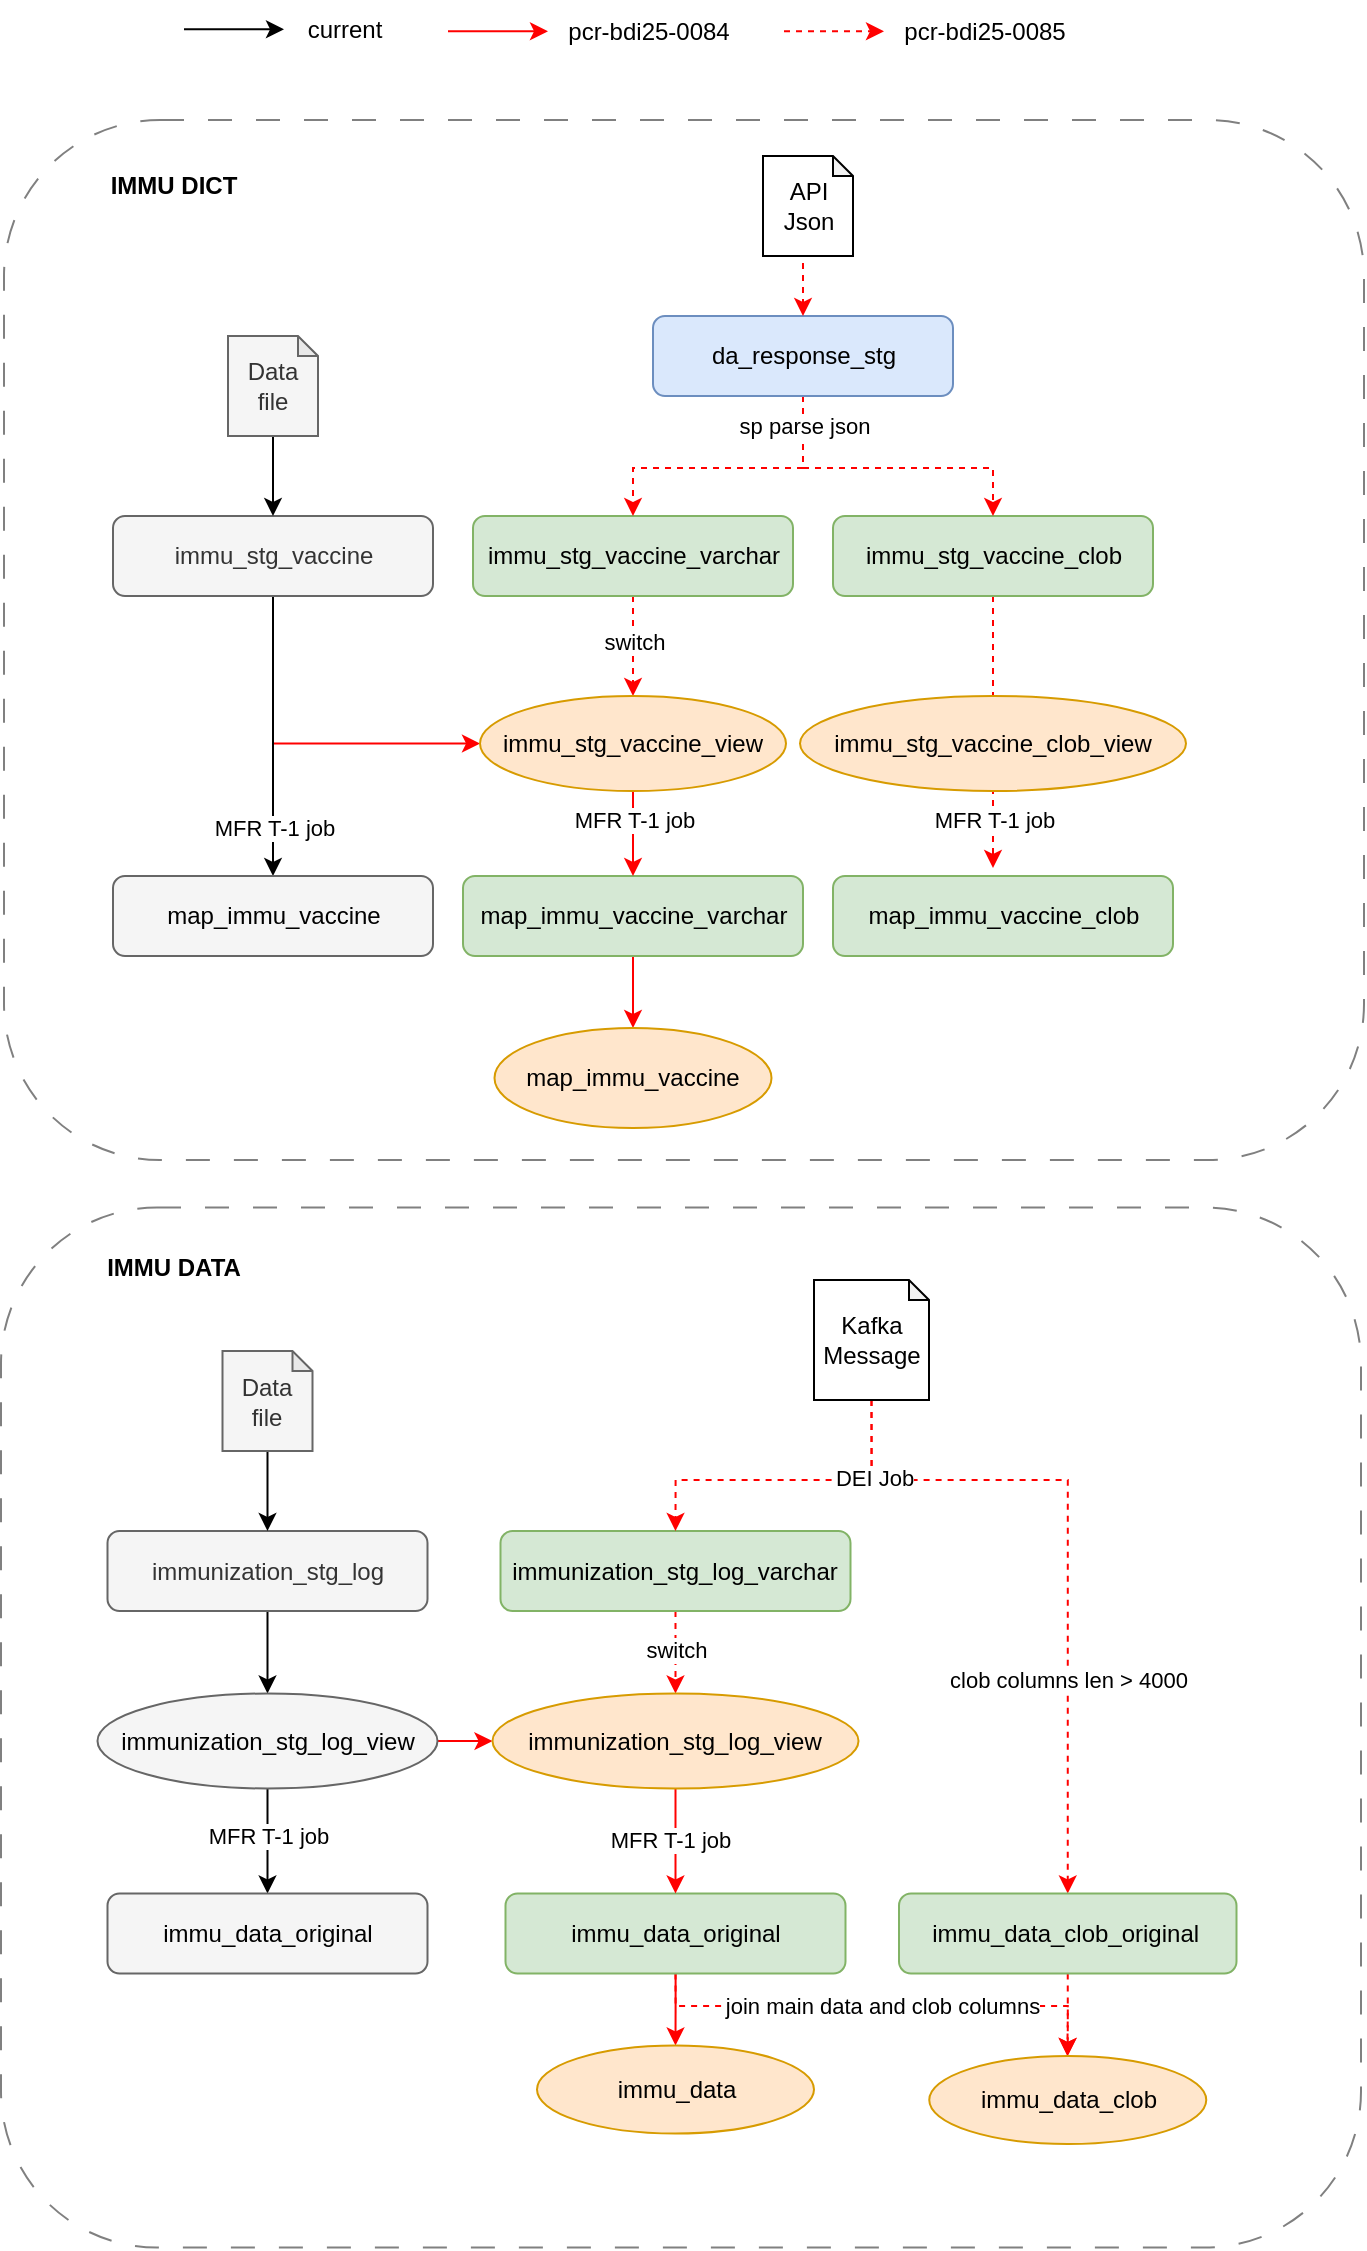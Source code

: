 <mxfile version="28.1.1">
  <diagram name="Page-1" id="vyqmrnWI04aVe6RUJope">
    <mxGraphModel dx="1058" dy="641" grid="1" gridSize="10" guides="1" tooltips="1" connect="1" arrows="1" fold="1" page="1" pageScale="1" pageWidth="827" pageHeight="1169" math="0" shadow="0">
      <root>
        <mxCell id="0" />
        <mxCell id="1" parent="0" />
        <mxCell id="eBSqDgTMy6ZVjiBXQefT-5" value="" style="rounded=1;whiteSpace=wrap;html=1;fillColor=none;dashed=1;dashPattern=12 12;strokeColor=#808080;" vertex="1" parent="1">
          <mxGeometry x="80" y="80" width="680" height="520" as="geometry" />
        </mxCell>
        <mxCell id="eBSqDgTMy6ZVjiBXQefT-6" value="" style="rounded=1;whiteSpace=wrap;html=1;fillColor=none;dashed=1;dashPattern=12 12;strokeColor=#808080;" vertex="1" parent="1">
          <mxGeometry x="78.5" y="623.75" width="680" height="520" as="geometry" />
        </mxCell>
        <mxCell id="N7vqplmoZHJDVy9M2ljd-5" value="" style="edgeStyle=orthogonalEdgeStyle;rounded=0;orthogonalLoop=1;jettySize=auto;html=1;entryX=0.5;entryY=0;entryDx=0;entryDy=0;dashed=1;strokeColor=#FF0000;" parent="1" source="N7vqplmoZHJDVy9M2ljd-1" target="N7vqplmoZHJDVy9M2ljd-31" edge="1">
          <mxGeometry relative="1" as="geometry">
            <mxPoint x="308.017" y="368.005" as="targetPoint" />
          </mxGeometry>
        </mxCell>
        <mxCell id="N7vqplmoZHJDVy9M2ljd-14" value="switch" style="edgeLabel;html=1;align=center;verticalAlign=middle;resizable=0;points=[];" parent="N7vqplmoZHJDVy9M2ljd-5" vertex="1" connectable="0">
          <mxGeometry x="0.056" y="-2" relative="1" as="geometry">
            <mxPoint x="2" y="-4" as="offset" />
          </mxGeometry>
        </mxCell>
        <mxCell id="N7vqplmoZHJDVy9M2ljd-1" value="&lt;span style=&quot;font-size: 12px;&quot;&gt;immu_stg_vaccine_varchar&lt;/span&gt;" style="rounded=1;whiteSpace=wrap;html=1;fillColor=#d5e8d4;strokeColor=#82b366;" parent="1" vertex="1">
          <mxGeometry x="314.5" y="278" width="160" height="40" as="geometry" />
        </mxCell>
        <mxCell id="pbCMuUeHf5hgb1V7PsQA-2" style="edgeStyle=orthogonalEdgeStyle;rounded=0;orthogonalLoop=1;jettySize=auto;html=1;entryX=0;entryY=0.5;entryDx=0;entryDy=0;curved=0;strokeColor=#FF0000;" edge="1" parent="1" source="N7vqplmoZHJDVy9M2ljd-6" target="N7vqplmoZHJDVy9M2ljd-31">
          <mxGeometry relative="1" as="geometry">
            <Array as="points">
              <mxPoint x="214.5" y="392" />
            </Array>
          </mxGeometry>
        </mxCell>
        <mxCell id="pbCMuUeHf5hgb1V7PsQA-8" style="edgeStyle=orthogonalEdgeStyle;rounded=0;orthogonalLoop=1;jettySize=auto;html=1;exitX=0.5;exitY=1;exitDx=0;exitDy=0;entryX=0.5;entryY=0;entryDx=0;entryDy=0;" edge="1" parent="1" source="N7vqplmoZHJDVy9M2ljd-6" target="pbCMuUeHf5hgb1V7PsQA-5">
          <mxGeometry relative="1" as="geometry" />
        </mxCell>
        <mxCell id="pbCMuUeHf5hgb1V7PsQA-9" value="MFR T-1 job" style="edgeLabel;html=1;align=center;verticalAlign=middle;resizable=0;points=[];" vertex="1" connectable="0" parent="pbCMuUeHf5hgb1V7PsQA-8">
          <mxGeometry x="0.457" y="-2" relative="1" as="geometry">
            <mxPoint x="2" y="14" as="offset" />
          </mxGeometry>
        </mxCell>
        <mxCell id="N7vqplmoZHJDVy9M2ljd-6" value="&lt;span style=&quot;font-size: 12px;&quot;&gt;immu_stg_vaccine&lt;/span&gt;" style="rounded=1;whiteSpace=wrap;html=1;align=center;fillColor=#f5f5f5;fontColor=#333333;strokeColor=#666666;" parent="1" vertex="1">
          <mxGeometry x="134.5" y="278" width="160" height="40" as="geometry" />
        </mxCell>
        <mxCell id="N7vqplmoZHJDVy9M2ljd-13" value="" style="edgeStyle=orthogonalEdgeStyle;rounded=0;orthogonalLoop=1;jettySize=auto;html=1;entryX=0.5;entryY=0;entryDx=0;entryDy=0;strokeColor=#FF0000;" parent="1" source="N7vqplmoZHJDVy9M2ljd-10" target="N7vqplmoZHJDVy9M2ljd-33" edge="1">
          <mxGeometry relative="1" as="geometry">
            <mxPoint x="308.017" y="528.005" as="targetPoint" />
          </mxGeometry>
        </mxCell>
        <mxCell id="N7vqplmoZHJDVy9M2ljd-10" value="map_immu_vaccine_varchar" style="whiteSpace=wrap;html=1;rounded=1;fillColor=#d5e8d4;strokeColor=#82b366;" parent="1" vertex="1">
          <mxGeometry x="309.5" y="458" width="170" height="40" as="geometry" />
        </mxCell>
        <mxCell id="pbCMuUeHf5hgb1V7PsQA-25" style="edgeStyle=orthogonalEdgeStyle;rounded=0;orthogonalLoop=1;jettySize=auto;html=1;dashed=1;strokeColor=#FF0000;" edge="1" parent="1" source="N7vqplmoZHJDVy9M2ljd-17">
          <mxGeometry relative="1" as="geometry">
            <mxPoint x="574.5" y="454" as="targetPoint" />
          </mxGeometry>
        </mxCell>
        <mxCell id="pbCMuUeHf5hgb1V7PsQA-26" value="MFR job" style="edgeLabel;html=1;align=center;verticalAlign=middle;resizable=0;points=[];" vertex="1" connectable="0" parent="pbCMuUeHf5hgb1V7PsQA-25">
          <mxGeometry x="-0.166" y="1" relative="1" as="geometry">
            <mxPoint as="offset" />
          </mxGeometry>
        </mxCell>
        <mxCell id="exDCSdTAbEL5XOIUpNfE-1" value="MFR T-1 job" style="edgeLabel;html=1;align=center;verticalAlign=middle;resizable=0;points=[];" vertex="1" connectable="0" parent="pbCMuUeHf5hgb1V7PsQA-25">
          <mxGeometry x="0.649" relative="1" as="geometry">
            <mxPoint as="offset" />
          </mxGeometry>
        </mxCell>
        <mxCell id="N7vqplmoZHJDVy9M2ljd-17" value="&lt;span style=&quot;text-align: left;&quot;&gt;immu_stg_vaccine_clob&lt;/span&gt;" style="rounded=1;whiteSpace=wrap;html=1;fillColor=#d5e8d4;strokeColor=#82b366;" parent="1" vertex="1">
          <mxGeometry x="494.5" y="278" width="160" height="40" as="geometry" />
        </mxCell>
        <mxCell id="N7vqplmoZHJDVy9M2ljd-28" style="edgeStyle=orthogonalEdgeStyle;rounded=0;orthogonalLoop=1;jettySize=auto;html=1;entryX=0.5;entryY=0;entryDx=0;entryDy=0;dashed=1;strokeColor=#FF0000;" parent="1" source="N7vqplmoZHJDVy9M2ljd-27" target="N7vqplmoZHJDVy9M2ljd-1" edge="1">
          <mxGeometry relative="1" as="geometry">
            <Array as="points">
              <mxPoint x="479.5" y="254" />
              <mxPoint x="394.5" y="254" />
            </Array>
          </mxGeometry>
        </mxCell>
        <mxCell id="N7vqplmoZHJDVy9M2ljd-29" style="edgeStyle=orthogonalEdgeStyle;rounded=0;orthogonalLoop=1;jettySize=auto;html=1;exitX=0.5;exitY=1;exitDx=0;exitDy=0;entryX=0.5;entryY=0;entryDx=0;entryDy=0;dashed=1;strokeColor=#FF0000;" parent="1" source="N7vqplmoZHJDVy9M2ljd-27" target="N7vqplmoZHJDVy9M2ljd-17" edge="1">
          <mxGeometry relative="1" as="geometry">
            <Array as="points">
              <mxPoint x="479.5" y="254" />
              <mxPoint x="574.5" y="254" />
            </Array>
          </mxGeometry>
        </mxCell>
        <mxCell id="pbCMuUeHf5hgb1V7PsQA-28" value="sp parse json" style="edgeLabel;html=1;align=center;verticalAlign=middle;resizable=0;points=[];" vertex="1" connectable="0" parent="N7vqplmoZHJDVy9M2ljd-29">
          <mxGeometry x="-0.835" relative="1" as="geometry">
            <mxPoint y="2" as="offset" />
          </mxGeometry>
        </mxCell>
        <mxCell id="N7vqplmoZHJDVy9M2ljd-27" value="da_response_stg" style="rounded=1;whiteSpace=wrap;html=1;fillColor=#dae8fc;strokeColor=#6c8ebf;" parent="1" vertex="1">
          <mxGeometry x="404.5" y="178" width="150" height="40" as="geometry" />
        </mxCell>
        <mxCell id="N7vqplmoZHJDVy9M2ljd-34" style="edgeStyle=orthogonalEdgeStyle;rounded=0;orthogonalLoop=1;jettySize=auto;html=1;exitX=0.5;exitY=1;exitDx=0;exitDy=0;entryX=0.5;entryY=0;entryDx=0;entryDy=0;strokeColor=#FF0000;" parent="1" source="N7vqplmoZHJDVy9M2ljd-31" target="N7vqplmoZHJDVy9M2ljd-10" edge="1">
          <mxGeometry relative="1" as="geometry" />
        </mxCell>
        <mxCell id="pbCMuUeHf5hgb1V7PsQA-1" value="MFR T-1 job" style="edgeLabel;html=1;align=center;verticalAlign=middle;resizable=0;points=[];" vertex="1" connectable="0" parent="N7vqplmoZHJDVy9M2ljd-34">
          <mxGeometry x="-0.098" y="-1" relative="1" as="geometry">
            <mxPoint x="1" y="-5" as="offset" />
          </mxGeometry>
        </mxCell>
        <mxCell id="N7vqplmoZHJDVy9M2ljd-31" value="immu_stg_vaccine_view" style="ellipse;whiteSpace=wrap;html=1;fillColor=#ffe6cc;strokeColor=#d79b00;" parent="1" vertex="1">
          <mxGeometry x="318" y="368" width="153" height="47.5" as="geometry" />
        </mxCell>
        <mxCell id="N7vqplmoZHJDVy9M2ljd-33" value="map_immu_vaccine" style="ellipse;whiteSpace=wrap;html=1;fillColor=#ffe6cc;strokeColor=#d79b00;" parent="1" vertex="1">
          <mxGeometry x="325.25" y="534" width="138.5" height="50" as="geometry" />
        </mxCell>
        <mxCell id="N7vqplmoZHJDVy9M2ljd-39" style="edgeStyle=orthogonalEdgeStyle;rounded=0;orthogonalLoop=1;jettySize=auto;html=1;exitX=0.5;exitY=1;exitDx=0;exitDy=0;exitPerimeter=0;entryX=0.5;entryY=0;entryDx=0;entryDy=0;dashed=1;strokeColor=#FF0000;" parent="1" source="N7vqplmoZHJDVy9M2ljd-37" target="N7vqplmoZHJDVy9M2ljd-27" edge="1">
          <mxGeometry relative="1" as="geometry" />
        </mxCell>
        <mxCell id="N7vqplmoZHJDVy9M2ljd-37" value="API Json" style="shape=note;whiteSpace=wrap;html=1;backgroundOutline=1;darkOpacity=0.05;size=10;" parent="1" vertex="1">
          <mxGeometry x="459.5" y="98" width="45" height="50" as="geometry" />
        </mxCell>
        <mxCell id="pbCMuUeHf5hgb1V7PsQA-4" value="" style="edgeStyle=orthogonalEdgeStyle;rounded=0;orthogonalLoop=1;jettySize=auto;html=1;" edge="1" parent="1" source="pbCMuUeHf5hgb1V7PsQA-3" target="N7vqplmoZHJDVy9M2ljd-6">
          <mxGeometry relative="1" as="geometry" />
        </mxCell>
        <mxCell id="pbCMuUeHf5hgb1V7PsQA-3" value="Data file" style="shape=note;whiteSpace=wrap;html=1;backgroundOutline=1;darkOpacity=0.05;size=10;fillColor=#f5f5f5;fontColor=#333333;strokeColor=#666666;" vertex="1" parent="1">
          <mxGeometry x="192" y="188" width="45" height="50" as="geometry" />
        </mxCell>
        <mxCell id="pbCMuUeHf5hgb1V7PsQA-5" value="&lt;span style=&quot;color: rgb(0, 0, 0);&quot;&gt;map_immu_vaccine&lt;/span&gt;" style="rounded=1;whiteSpace=wrap;html=1;align=center;fillColor=#f5f5f5;fontColor=#333333;strokeColor=#666666;" vertex="1" parent="1">
          <mxGeometry x="134.5" y="458" width="160" height="40" as="geometry" />
        </mxCell>
        <mxCell id="pbCMuUeHf5hgb1V7PsQA-19" value="" style="edgeStyle=orthogonalEdgeStyle;rounded=0;orthogonalLoop=1;jettySize=auto;html=1;" edge="1" parent="1">
          <mxGeometry relative="1" as="geometry">
            <mxPoint x="170" y="34.66" as="sourcePoint" />
            <mxPoint x="220" y="34.66" as="targetPoint" />
          </mxGeometry>
        </mxCell>
        <mxCell id="pbCMuUeHf5hgb1V7PsQA-20" value="current" style="text;html=1;align=center;verticalAlign=middle;resizable=0;points=[];autosize=1;strokeColor=none;fillColor=none;" vertex="1" parent="1">
          <mxGeometry x="220" y="20" width="60" height="30" as="geometry" />
        </mxCell>
        <mxCell id="pbCMuUeHf5hgb1V7PsQA-24" value="map_immu_vaccine_clob" style="whiteSpace=wrap;html=1;rounded=1;fillColor=#d5e8d4;strokeColor=#82b366;" vertex="1" parent="1">
          <mxGeometry x="494.5" y="458" width="170" height="40" as="geometry" />
        </mxCell>
        <mxCell id="pbCMuUeHf5hgb1V7PsQA-29" value="immu_stg_vaccine_clob_view" style="ellipse;whiteSpace=wrap;html=1;fillColor=#ffe6cc;strokeColor=#d79b00;" vertex="1" parent="1">
          <mxGeometry x="478" y="368" width="193" height="47.5" as="geometry" />
        </mxCell>
        <mxCell id="55etn45QDfmU3NaqRGz0-46" style="edgeStyle=orthogonalEdgeStyle;rounded=0;orthogonalLoop=1;jettySize=auto;html=1;exitX=0.5;exitY=1;exitDx=0;exitDy=0;entryX=0.5;entryY=0;entryDx=0;entryDy=0;dashed=1;strokeColor=#FF0000;" edge="1" parent="1" source="55etn45QDfmU3NaqRGz0-3" target="55etn45QDfmU3NaqRGz0-20">
          <mxGeometry relative="1" as="geometry" />
        </mxCell>
        <mxCell id="55etn45QDfmU3NaqRGz0-48" value="switch" style="edgeLabel;html=1;align=center;verticalAlign=middle;resizable=0;points=[];" vertex="1" connectable="0" parent="55etn45QDfmU3NaqRGz0-46">
          <mxGeometry x="0.109" y="-3" relative="1" as="geometry">
            <mxPoint x="3" y="-4" as="offset" />
          </mxGeometry>
        </mxCell>
        <mxCell id="55etn45QDfmU3NaqRGz0-3" value="&lt;span style=&quot;font-size: 12px;&quot;&gt;immunization_stg_log_varchar&lt;/span&gt;" style="rounded=1;whiteSpace=wrap;html=1;fillColor=#d5e8d4;strokeColor=#82b366;" vertex="1" parent="1">
          <mxGeometry x="328.25" y="785.5" width="175" height="40" as="geometry" />
        </mxCell>
        <mxCell id="55etn45QDfmU3NaqRGz0-4" style="edgeStyle=orthogonalEdgeStyle;rounded=0;orthogonalLoop=1;jettySize=auto;html=1;entryX=0;entryY=0.5;entryDx=0;entryDy=0;curved=0;strokeColor=#FF0000;" edge="1" parent="1" source="55etn45QDfmU3NaqRGz0-29" target="55etn45QDfmU3NaqRGz0-20">
          <mxGeometry relative="1" as="geometry">
            <Array as="points" />
          </mxGeometry>
        </mxCell>
        <mxCell id="55etn45QDfmU3NaqRGz0-6" style="edgeStyle=orthogonalEdgeStyle;rounded=0;orthogonalLoop=1;jettySize=auto;html=1;exitX=0.5;exitY=1;exitDx=0;exitDy=0;entryX=0.5;entryY=0;entryDx=0;entryDy=0;" edge="1" parent="1" source="55etn45QDfmU3NaqRGz0-29" target="55etn45QDfmU3NaqRGz0-26">
          <mxGeometry relative="1" as="geometry" />
        </mxCell>
        <mxCell id="55etn45QDfmU3NaqRGz0-7" value="MFR T-1&lt;span style=&quot;background-color: light-dark(#ffffff, var(--ge-dark-color, #121212)); color: light-dark(rgb(0, 0, 0), rgb(255, 255, 255));&quot;&gt;&amp;nbsp;job&lt;/span&gt;" style="edgeLabel;html=1;align=center;verticalAlign=middle;resizable=0;points=[];" vertex="1" connectable="0" parent="55etn45QDfmU3NaqRGz0-6">
          <mxGeometry x="0.457" y="-2" relative="1" as="geometry">
            <mxPoint x="2" y="-15" as="offset" />
          </mxGeometry>
        </mxCell>
        <mxCell id="55etn45QDfmU3NaqRGz0-30" style="edgeStyle=orthogonalEdgeStyle;rounded=0;orthogonalLoop=1;jettySize=auto;html=1;exitX=0.5;exitY=1;exitDx=0;exitDy=0;" edge="1" parent="1" source="55etn45QDfmU3NaqRGz0-8" target="55etn45QDfmU3NaqRGz0-29">
          <mxGeometry relative="1" as="geometry" />
        </mxCell>
        <mxCell id="55etn45QDfmU3NaqRGz0-8" value="&lt;span style=&quot;font-size: 12px;&quot;&gt;immunization_stg_log&lt;/span&gt;" style="rounded=1;whiteSpace=wrap;html=1;align=center;fillColor=#f5f5f5;strokeColor=#666666;fontColor=#333333;" vertex="1" parent="1">
          <mxGeometry x="131.75" y="785.5" width="160" height="40" as="geometry" />
        </mxCell>
        <mxCell id="55etn45QDfmU3NaqRGz0-9" value="" style="edgeStyle=orthogonalEdgeStyle;rounded=0;orthogonalLoop=1;jettySize=auto;html=1;entryX=0.5;entryY=0;entryDx=0;entryDy=0;strokeColor=#FF0000;" edge="1" parent="1" source="55etn45QDfmU3NaqRGz0-10" target="55etn45QDfmU3NaqRGz0-21">
          <mxGeometry relative="1" as="geometry">
            <mxPoint x="305.267" y="1036.755" as="targetPoint" />
          </mxGeometry>
        </mxCell>
        <mxCell id="eBSqDgTMy6ZVjiBXQefT-1" style="edgeStyle=orthogonalEdgeStyle;rounded=0;orthogonalLoop=1;jettySize=auto;html=1;exitX=0.5;exitY=1;exitDx=0;exitDy=0;entryX=0.5;entryY=0;entryDx=0;entryDy=0;dashed=1;strokeColor=#FF0000;" edge="1" parent="1" source="55etn45QDfmU3NaqRGz0-10" target="55etn45QDfmU3NaqRGz0-36">
          <mxGeometry relative="1" as="geometry">
            <Array as="points">
              <mxPoint x="416" y="1023" />
              <mxPoint x="612" y="1023" />
            </Array>
          </mxGeometry>
        </mxCell>
        <mxCell id="eBSqDgTMy6ZVjiBXQefT-2" value="join main data and clob columns" style="edgeLabel;html=1;align=center;verticalAlign=middle;resizable=0;points=[];" vertex="1" connectable="0" parent="eBSqDgTMy6ZVjiBXQefT-1">
          <mxGeometry x="-0.103" y="-3" relative="1" as="geometry">
            <mxPoint x="13" y="-3" as="offset" />
          </mxGeometry>
        </mxCell>
        <mxCell id="55etn45QDfmU3NaqRGz0-10" value="immu_data_original" style="whiteSpace=wrap;html=1;rounded=1;fillColor=#d5e8d4;strokeColor=#82b366;" vertex="1" parent="1">
          <mxGeometry x="330.75" y="966.75" width="170" height="40" as="geometry" />
        </mxCell>
        <mxCell id="55etn45QDfmU3NaqRGz0-18" style="edgeStyle=orthogonalEdgeStyle;rounded=0;orthogonalLoop=1;jettySize=auto;html=1;exitX=0.5;exitY=1;exitDx=0;exitDy=0;entryX=0.5;entryY=0;entryDx=0;entryDy=0;strokeColor=#FF0000;" edge="1" parent="1" source="55etn45QDfmU3NaqRGz0-20" target="55etn45QDfmU3NaqRGz0-10">
          <mxGeometry relative="1" as="geometry" />
        </mxCell>
        <mxCell id="55etn45QDfmU3NaqRGz0-19" value="MFR T-1 job" style="edgeLabel;html=1;align=center;verticalAlign=middle;resizable=0;points=[];" vertex="1" connectable="0" parent="55etn45QDfmU3NaqRGz0-18">
          <mxGeometry x="-0.098" y="-1" relative="1" as="geometry">
            <mxPoint x="-2" y="2" as="offset" />
          </mxGeometry>
        </mxCell>
        <mxCell id="55etn45QDfmU3NaqRGz0-20" value="immunization_stg_log_view" style="ellipse;whiteSpace=wrap;html=1;fillColor=#ffe6cc;strokeColor=#d79b00;" vertex="1" parent="1">
          <mxGeometry x="324.25" y="866.75" width="183" height="47.5" as="geometry" />
        </mxCell>
        <mxCell id="55etn45QDfmU3NaqRGz0-21" value="immu_data" style="ellipse;whiteSpace=wrap;html=1;fillColor=#ffe6cc;strokeColor=#d79b00;" vertex="1" parent="1">
          <mxGeometry x="346.5" y="1042.75" width="138.5" height="44" as="geometry" />
        </mxCell>
        <mxCell id="55etn45QDfmU3NaqRGz0-34" style="edgeStyle=orthogonalEdgeStyle;rounded=0;orthogonalLoop=1;jettySize=auto;html=1;exitX=0.5;exitY=1;exitDx=0;exitDy=0;exitPerimeter=0;entryX=0.5;entryY=0;entryDx=0;entryDy=0;strokeColor=#FF0000;dashed=1;" edge="1" parent="1" source="55etn45QDfmU3NaqRGz0-23" target="55etn45QDfmU3NaqRGz0-3">
          <mxGeometry relative="1" as="geometry">
            <Array as="points">
              <mxPoint x="514" y="760" />
              <mxPoint x="416" y="760" />
            </Array>
          </mxGeometry>
        </mxCell>
        <mxCell id="55etn45QDfmU3NaqRGz0-35" style="edgeStyle=orthogonalEdgeStyle;rounded=0;orthogonalLoop=1;jettySize=auto;html=1;exitX=0.5;exitY=1;exitDx=0;exitDy=0;exitPerimeter=0;entryX=0.5;entryY=0;entryDx=0;entryDy=0;dashed=1;strokeColor=#FF0000;" edge="1" parent="1" source="55etn45QDfmU3NaqRGz0-23" target="55etn45QDfmU3NaqRGz0-27">
          <mxGeometry relative="1" as="geometry">
            <mxPoint x="611.875" y="785.5" as="targetPoint" />
            <Array as="points">
              <mxPoint x="514" y="760" />
              <mxPoint x="612" y="760" />
            </Array>
          </mxGeometry>
        </mxCell>
        <mxCell id="55etn45QDfmU3NaqRGz0-42" value="clob columns len &amp;gt; 4000" style="edgeLabel;html=1;align=center;verticalAlign=middle;resizable=0;points=[];" vertex="1" connectable="0" parent="55etn45QDfmU3NaqRGz0-35">
          <mxGeometry x="0.047" relative="1" as="geometry">
            <mxPoint y="57" as="offset" />
          </mxGeometry>
        </mxCell>
        <mxCell id="eBSqDgTMy6ZVjiBXQefT-10" value="DEI Job" style="edgeLabel;html=1;align=center;verticalAlign=middle;resizable=0;points=[];" vertex="1" connectable="0" parent="55etn45QDfmU3NaqRGz0-35">
          <mxGeometry x="-0.763" y="1" relative="1" as="geometry">
            <mxPoint as="offset" />
          </mxGeometry>
        </mxCell>
        <mxCell id="55etn45QDfmU3NaqRGz0-23" value="Kafka Message" style="shape=note;whiteSpace=wrap;html=1;backgroundOutline=1;darkOpacity=0.05;size=10;" vertex="1" parent="1">
          <mxGeometry x="485" y="660" width="57.5" height="60" as="geometry" />
        </mxCell>
        <mxCell id="55etn45QDfmU3NaqRGz0-24" value="" style="edgeStyle=orthogonalEdgeStyle;rounded=0;orthogonalLoop=1;jettySize=auto;html=1;" edge="1" parent="1" source="55etn45QDfmU3NaqRGz0-25" target="55etn45QDfmU3NaqRGz0-8">
          <mxGeometry relative="1" as="geometry" />
        </mxCell>
        <mxCell id="55etn45QDfmU3NaqRGz0-25" value="Data file" style="shape=note;whiteSpace=wrap;html=1;backgroundOutline=1;darkOpacity=0.05;size=10;fillColor=#f5f5f5;fontColor=#333333;strokeColor=#666666;" vertex="1" parent="1">
          <mxGeometry x="189.25" y="695.5" width="45" height="50" as="geometry" />
        </mxCell>
        <mxCell id="55etn45QDfmU3NaqRGz0-26" value="&lt;span style=&quot;color: rgb(0, 0, 0);&quot;&gt;immu_data_original&lt;/span&gt;" style="rounded=1;whiteSpace=wrap;html=1;align=center;fillColor=#f5f5f5;fontColor=#333333;strokeColor=#666666;" vertex="1" parent="1">
          <mxGeometry x="131.75" y="966.75" width="160" height="40" as="geometry" />
        </mxCell>
        <mxCell id="eBSqDgTMy6ZVjiBXQefT-9" style="edgeStyle=orthogonalEdgeStyle;rounded=0;orthogonalLoop=1;jettySize=auto;html=1;exitX=0.5;exitY=1;exitDx=0;exitDy=0;dashed=1;strokeColor=#FF0000;" edge="1" parent="1" source="55etn45QDfmU3NaqRGz0-27">
          <mxGeometry relative="1" as="geometry">
            <mxPoint x="611.655" y="1048" as="targetPoint" />
          </mxGeometry>
        </mxCell>
        <mxCell id="55etn45QDfmU3NaqRGz0-27" value="immu_data_clob_original&amp;nbsp;" style="whiteSpace=wrap;html=1;rounded=1;fillColor=#d5e8d4;strokeColor=#82b366;" vertex="1" parent="1">
          <mxGeometry x="527.5" y="966.75" width="168.75" height="40" as="geometry" />
        </mxCell>
        <mxCell id="55etn45QDfmU3NaqRGz0-29" value="immunization_stg_log_view" style="ellipse;whiteSpace=wrap;html=1;fillColor=#f5f5f5;strokeColor=#666666;fontColor=#000000;" vertex="1" parent="1">
          <mxGeometry x="126.75" y="866.75" width="170" height="47.5" as="geometry" />
        </mxCell>
        <mxCell id="55etn45QDfmU3NaqRGz0-36" value="immu_data_clob" style="ellipse;whiteSpace=wrap;html=1;fillColor=#ffe6cc;strokeColor=#d79b00;" vertex="1" parent="1">
          <mxGeometry x="542.63" y="1048" width="138.5" height="44" as="geometry" />
        </mxCell>
        <mxCell id="eBSqDgTMy6ZVjiBXQefT-3" value="" style="group" vertex="1" connectable="0" parent="1">
          <mxGeometry x="470" y="21" width="150" height="30" as="geometry" />
        </mxCell>
        <mxCell id="pbCMuUeHf5hgb1V7PsQA-16" value="" style="edgeStyle=orthogonalEdgeStyle;rounded=0;orthogonalLoop=1;jettySize=auto;html=1;dashed=1;strokeColor=#FF0000;" edge="1" parent="eBSqDgTMy6ZVjiBXQefT-3">
          <mxGeometry relative="1" as="geometry">
            <mxPoint x="50" y="14.66" as="targetPoint" />
            <mxPoint y="14.66" as="sourcePoint" />
          </mxGeometry>
        </mxCell>
        <mxCell id="pbCMuUeHf5hgb1V7PsQA-18" value="pcr-bdi25-0085" style="text;html=1;align=center;verticalAlign=middle;resizable=0;points=[];autosize=1;strokeColor=none;fillColor=none;" vertex="1" parent="eBSqDgTMy6ZVjiBXQefT-3">
          <mxGeometry x="50" width="100" height="30" as="geometry" />
        </mxCell>
        <mxCell id="eBSqDgTMy6ZVjiBXQefT-4" value="" style="group" vertex="1" connectable="0" parent="1">
          <mxGeometry x="302" y="21" width="150" height="30" as="geometry" />
        </mxCell>
        <mxCell id="pbCMuUeHf5hgb1V7PsQA-13" value="" style="endArrow=classic;html=1;rounded=0;strokeColor=#FF0000;fillColor=#f8cecc;" edge="1" parent="eBSqDgTMy6ZVjiBXQefT-4">
          <mxGeometry width="50" height="50" relative="1" as="geometry">
            <mxPoint y="14.66" as="sourcePoint" />
            <mxPoint x="50" y="14.66" as="targetPoint" />
          </mxGeometry>
        </mxCell>
        <mxCell id="pbCMuUeHf5hgb1V7PsQA-14" value="pcr-bdi25-0084" style="text;html=1;align=center;verticalAlign=middle;resizable=0;points=[];autosize=1;strokeColor=none;fillColor=none;" vertex="1" parent="eBSqDgTMy6ZVjiBXQefT-4">
          <mxGeometry x="50" width="100" height="30" as="geometry" />
        </mxCell>
        <mxCell id="eBSqDgTMy6ZVjiBXQefT-7" value="IMMU DICT" style="text;html=1;align=center;verticalAlign=middle;whiteSpace=wrap;rounded=0;fontStyle=1" vertex="1" parent="1">
          <mxGeometry x="126.75" y="98" width="75.5" height="30" as="geometry" />
        </mxCell>
        <mxCell id="eBSqDgTMy6ZVjiBXQefT-8" value="IMMU DATA" style="text;html=1;align=center;verticalAlign=middle;whiteSpace=wrap;rounded=0;fontStyle=1" vertex="1" parent="1">
          <mxGeometry x="126.75" y="638.75" width="75.5" height="30" as="geometry" />
        </mxCell>
      </root>
    </mxGraphModel>
  </diagram>
</mxfile>
